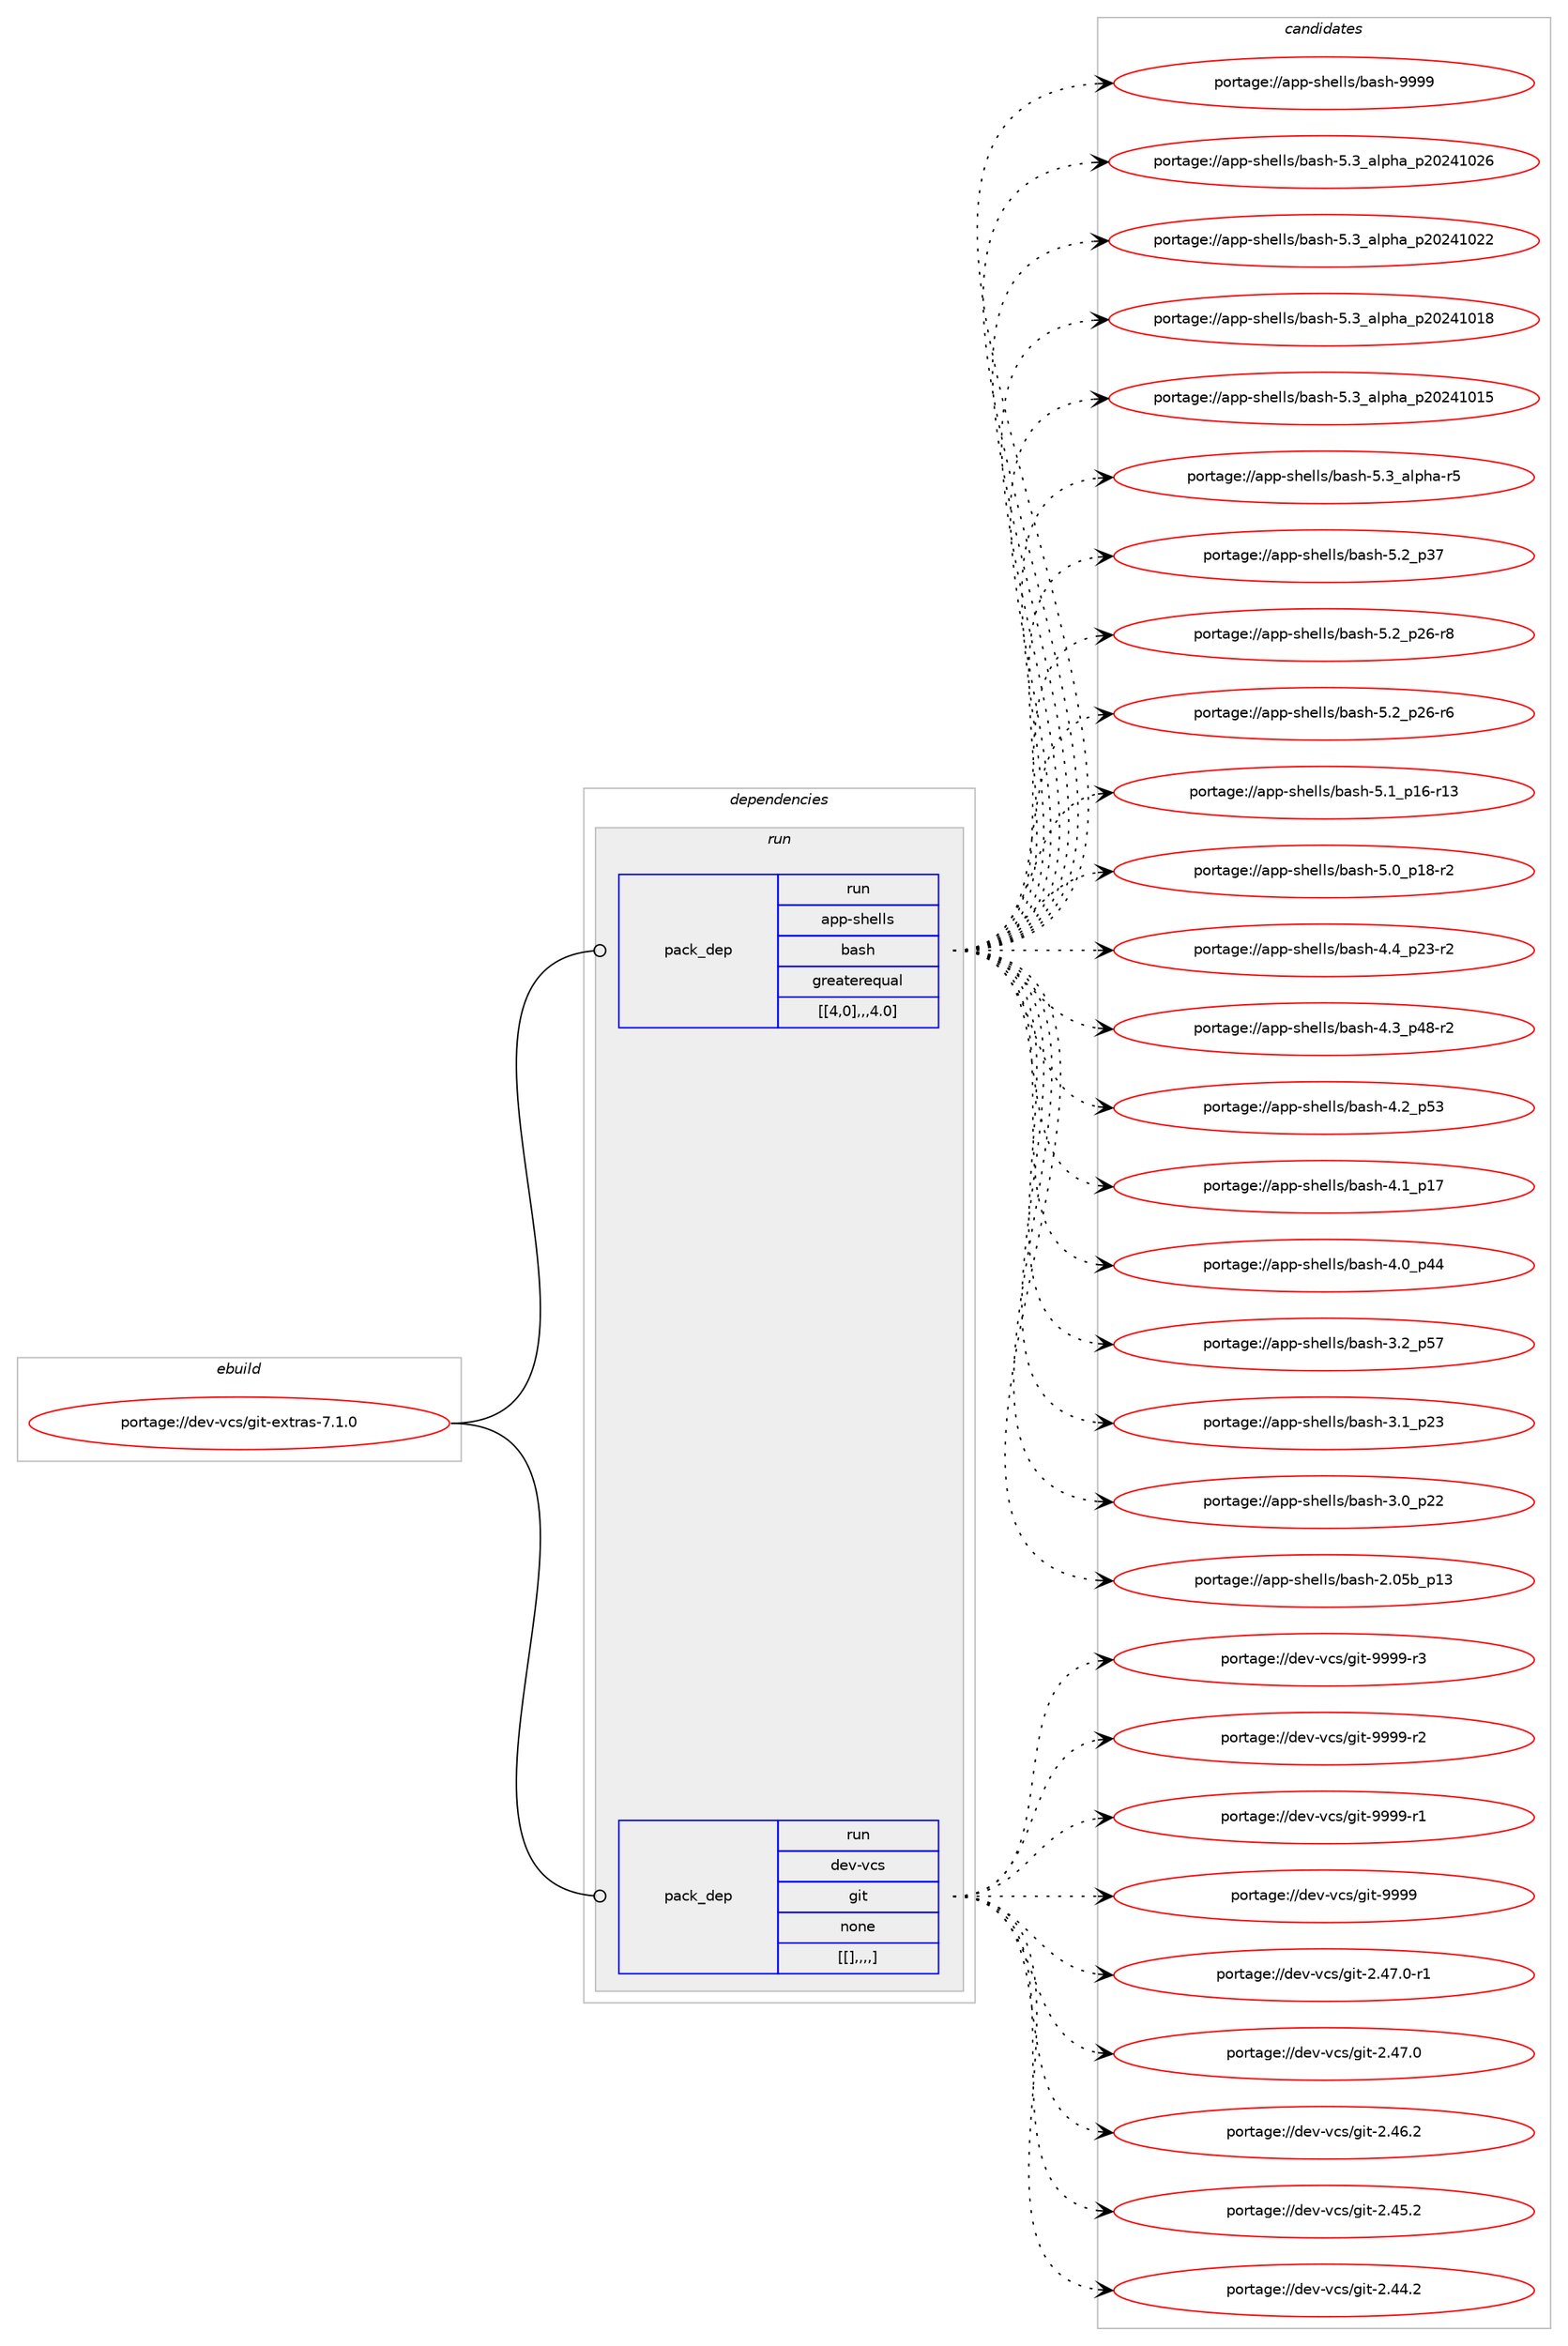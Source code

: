 digraph prolog {

# *************
# Graph options
# *************

newrank=true;
concentrate=true;
compound=true;
graph [rankdir=LR,fontname=Helvetica,fontsize=10,ranksep=1.5];#, ranksep=2.5, nodesep=0.2];
edge  [arrowhead=vee];
node  [fontname=Helvetica,fontsize=10];

# **********
# The ebuild
# **********

subgraph cluster_leftcol {
color=gray;
label=<<i>ebuild</i>>;
id [label="portage://dev-vcs/git-extras-7.1.0", color=red, width=4, href="../dev-vcs/git-extras-7.1.0.svg"];
}

# ****************
# The dependencies
# ****************

subgraph cluster_midcol {
color=gray;
label=<<i>dependencies</i>>;
subgraph cluster_compile {
fillcolor="#eeeeee";
style=filled;
label=<<i>compile</i>>;
}
subgraph cluster_compileandrun {
fillcolor="#eeeeee";
style=filled;
label=<<i>compile and run</i>>;
}
subgraph cluster_run {
fillcolor="#eeeeee";
style=filled;
label=<<i>run</i>>;
subgraph pack164740 {
dependency233196 [label=<<TABLE BORDER="0" CELLBORDER="1" CELLSPACING="0" CELLPADDING="4" WIDTH="220"><TR><TD ROWSPAN="6" CELLPADDING="30">pack_dep</TD></TR><TR><TD WIDTH="110">run</TD></TR><TR><TD>app-shells</TD></TR><TR><TD>bash</TD></TR><TR><TD>greaterequal</TD></TR><TR><TD>[[4,0],,,4.0]</TD></TR></TABLE>>, shape=none, color=blue];
}
id:e -> dependency233196:w [weight=20,style="solid",arrowhead="odot"];
subgraph pack164818 {
dependency233300 [label=<<TABLE BORDER="0" CELLBORDER="1" CELLSPACING="0" CELLPADDING="4" WIDTH="220"><TR><TD ROWSPAN="6" CELLPADDING="30">pack_dep</TD></TR><TR><TD WIDTH="110">run</TD></TR><TR><TD>dev-vcs</TD></TR><TR><TD>git</TD></TR><TR><TD>none</TD></TR><TR><TD>[[],,,,]</TD></TR></TABLE>>, shape=none, color=blue];
}
id:e -> dependency233300:w [weight=20,style="solid",arrowhead="odot"];
}
}

# **************
# The candidates
# **************

subgraph cluster_choices {
rank=same;
color=gray;
label=<<i>candidates</i>>;

subgraph choice164077 {
color=black;
nodesep=1;
choice97112112451151041011081081154798971151044557575757 [label="portage://app-shells/bash-9999", color=red, width=4,href="../app-shells/bash-9999.svg"];
choice971121124511510410110810811547989711510445534651959710811210497951125048505249485054 [label="portage://app-shells/bash-5.3_alpha_p20241026", color=red, width=4,href="../app-shells/bash-5.3_alpha_p20241026.svg"];
choice971121124511510410110810811547989711510445534651959710811210497951125048505249485050 [label="portage://app-shells/bash-5.3_alpha_p20241022", color=red, width=4,href="../app-shells/bash-5.3_alpha_p20241022.svg"];
choice971121124511510410110810811547989711510445534651959710811210497951125048505249484956 [label="portage://app-shells/bash-5.3_alpha_p20241018", color=red, width=4,href="../app-shells/bash-5.3_alpha_p20241018.svg"];
choice971121124511510410110810811547989711510445534651959710811210497951125048505249484953 [label="portage://app-shells/bash-5.3_alpha_p20241015", color=red, width=4,href="../app-shells/bash-5.3_alpha_p20241015.svg"];
choice9711211245115104101108108115479897115104455346519597108112104974511453 [label="portage://app-shells/bash-5.3_alpha-r5", color=red, width=4,href="../app-shells/bash-5.3_alpha-r5.svg"];
choice971121124511510410110810811547989711510445534650951125155 [label="portage://app-shells/bash-5.2_p37", color=red, width=4,href="../app-shells/bash-5.2_p37.svg"];
choice9711211245115104101108108115479897115104455346509511250544511456 [label="portage://app-shells/bash-5.2_p26-r8", color=red, width=4,href="../app-shells/bash-5.2_p26-r8.svg"];
choice9711211245115104101108108115479897115104455346509511250544511454 [label="portage://app-shells/bash-5.2_p26-r6", color=red, width=4,href="../app-shells/bash-5.2_p26-r6.svg"];
choice971121124511510410110810811547989711510445534649951124954451144951 [label="portage://app-shells/bash-5.1_p16-r13", color=red, width=4,href="../app-shells/bash-5.1_p16-r13.svg"];
choice9711211245115104101108108115479897115104455346489511249564511450 [label="portage://app-shells/bash-5.0_p18-r2", color=red, width=4,href="../app-shells/bash-5.0_p18-r2.svg"];
choice9711211245115104101108108115479897115104455246529511250514511450 [label="portage://app-shells/bash-4.4_p23-r2", color=red, width=4,href="../app-shells/bash-4.4_p23-r2.svg"];
choice9711211245115104101108108115479897115104455246519511252564511450 [label="portage://app-shells/bash-4.3_p48-r2", color=red, width=4,href="../app-shells/bash-4.3_p48-r2.svg"];
choice971121124511510410110810811547989711510445524650951125351 [label="portage://app-shells/bash-4.2_p53", color=red, width=4,href="../app-shells/bash-4.2_p53.svg"];
choice971121124511510410110810811547989711510445524649951124955 [label="portage://app-shells/bash-4.1_p17", color=red, width=4,href="../app-shells/bash-4.1_p17.svg"];
choice971121124511510410110810811547989711510445524648951125252 [label="portage://app-shells/bash-4.0_p44", color=red, width=4,href="../app-shells/bash-4.0_p44.svg"];
choice971121124511510410110810811547989711510445514650951125355 [label="portage://app-shells/bash-3.2_p57", color=red, width=4,href="../app-shells/bash-3.2_p57.svg"];
choice971121124511510410110810811547989711510445514649951125051 [label="portage://app-shells/bash-3.1_p23", color=red, width=4,href="../app-shells/bash-3.1_p23.svg"];
choice971121124511510410110810811547989711510445514648951125050 [label="portage://app-shells/bash-3.0_p22", color=red, width=4,href="../app-shells/bash-3.0_p22.svg"];
choice9711211245115104101108108115479897115104455046485398951124951 [label="portage://app-shells/bash-2.05b_p13", color=red, width=4,href="../app-shells/bash-2.05b_p13.svg"];
dependency233196:e -> choice97112112451151041011081081154798971151044557575757:w [style=dotted,weight="100"];
dependency233196:e -> choice971121124511510410110810811547989711510445534651959710811210497951125048505249485054:w [style=dotted,weight="100"];
dependency233196:e -> choice971121124511510410110810811547989711510445534651959710811210497951125048505249485050:w [style=dotted,weight="100"];
dependency233196:e -> choice971121124511510410110810811547989711510445534651959710811210497951125048505249484956:w [style=dotted,weight="100"];
dependency233196:e -> choice971121124511510410110810811547989711510445534651959710811210497951125048505249484953:w [style=dotted,weight="100"];
dependency233196:e -> choice9711211245115104101108108115479897115104455346519597108112104974511453:w [style=dotted,weight="100"];
dependency233196:e -> choice971121124511510410110810811547989711510445534650951125155:w [style=dotted,weight="100"];
dependency233196:e -> choice9711211245115104101108108115479897115104455346509511250544511456:w [style=dotted,weight="100"];
dependency233196:e -> choice9711211245115104101108108115479897115104455346509511250544511454:w [style=dotted,weight="100"];
dependency233196:e -> choice971121124511510410110810811547989711510445534649951124954451144951:w [style=dotted,weight="100"];
dependency233196:e -> choice9711211245115104101108108115479897115104455346489511249564511450:w [style=dotted,weight="100"];
dependency233196:e -> choice9711211245115104101108108115479897115104455246529511250514511450:w [style=dotted,weight="100"];
dependency233196:e -> choice9711211245115104101108108115479897115104455246519511252564511450:w [style=dotted,weight="100"];
dependency233196:e -> choice971121124511510410110810811547989711510445524650951125351:w [style=dotted,weight="100"];
dependency233196:e -> choice971121124511510410110810811547989711510445524649951124955:w [style=dotted,weight="100"];
dependency233196:e -> choice971121124511510410110810811547989711510445524648951125252:w [style=dotted,weight="100"];
dependency233196:e -> choice971121124511510410110810811547989711510445514650951125355:w [style=dotted,weight="100"];
dependency233196:e -> choice971121124511510410110810811547989711510445514649951125051:w [style=dotted,weight="100"];
dependency233196:e -> choice971121124511510410110810811547989711510445514648951125050:w [style=dotted,weight="100"];
dependency233196:e -> choice9711211245115104101108108115479897115104455046485398951124951:w [style=dotted,weight="100"];
}
subgraph choice164102 {
color=black;
nodesep=1;
choice10010111845118991154710310511645575757574511451 [label="portage://dev-vcs/git-9999-r3", color=red, width=4,href="../dev-vcs/git-9999-r3.svg"];
choice10010111845118991154710310511645575757574511450 [label="portage://dev-vcs/git-9999-r2", color=red, width=4,href="../dev-vcs/git-9999-r2.svg"];
choice10010111845118991154710310511645575757574511449 [label="portage://dev-vcs/git-9999-r1", color=red, width=4,href="../dev-vcs/git-9999-r1.svg"];
choice1001011184511899115471031051164557575757 [label="portage://dev-vcs/git-9999", color=red, width=4,href="../dev-vcs/git-9999.svg"];
choice100101118451189911547103105116455046525546484511449 [label="portage://dev-vcs/git-2.47.0-r1", color=red, width=4,href="../dev-vcs/git-2.47.0-r1.svg"];
choice10010111845118991154710310511645504652554648 [label="portage://dev-vcs/git-2.47.0", color=red, width=4,href="../dev-vcs/git-2.47.0.svg"];
choice10010111845118991154710310511645504652544650 [label="portage://dev-vcs/git-2.46.2", color=red, width=4,href="../dev-vcs/git-2.46.2.svg"];
choice10010111845118991154710310511645504652534650 [label="portage://dev-vcs/git-2.45.2", color=red, width=4,href="../dev-vcs/git-2.45.2.svg"];
choice10010111845118991154710310511645504652524650 [label="portage://dev-vcs/git-2.44.2", color=red, width=4,href="../dev-vcs/git-2.44.2.svg"];
dependency233300:e -> choice10010111845118991154710310511645575757574511451:w [style=dotted,weight="100"];
dependency233300:e -> choice10010111845118991154710310511645575757574511450:w [style=dotted,weight="100"];
dependency233300:e -> choice10010111845118991154710310511645575757574511449:w [style=dotted,weight="100"];
dependency233300:e -> choice1001011184511899115471031051164557575757:w [style=dotted,weight="100"];
dependency233300:e -> choice100101118451189911547103105116455046525546484511449:w [style=dotted,weight="100"];
dependency233300:e -> choice10010111845118991154710310511645504652554648:w [style=dotted,weight="100"];
dependency233300:e -> choice10010111845118991154710310511645504652544650:w [style=dotted,weight="100"];
dependency233300:e -> choice10010111845118991154710310511645504652534650:w [style=dotted,weight="100"];
dependency233300:e -> choice10010111845118991154710310511645504652524650:w [style=dotted,weight="100"];
}
}

}
